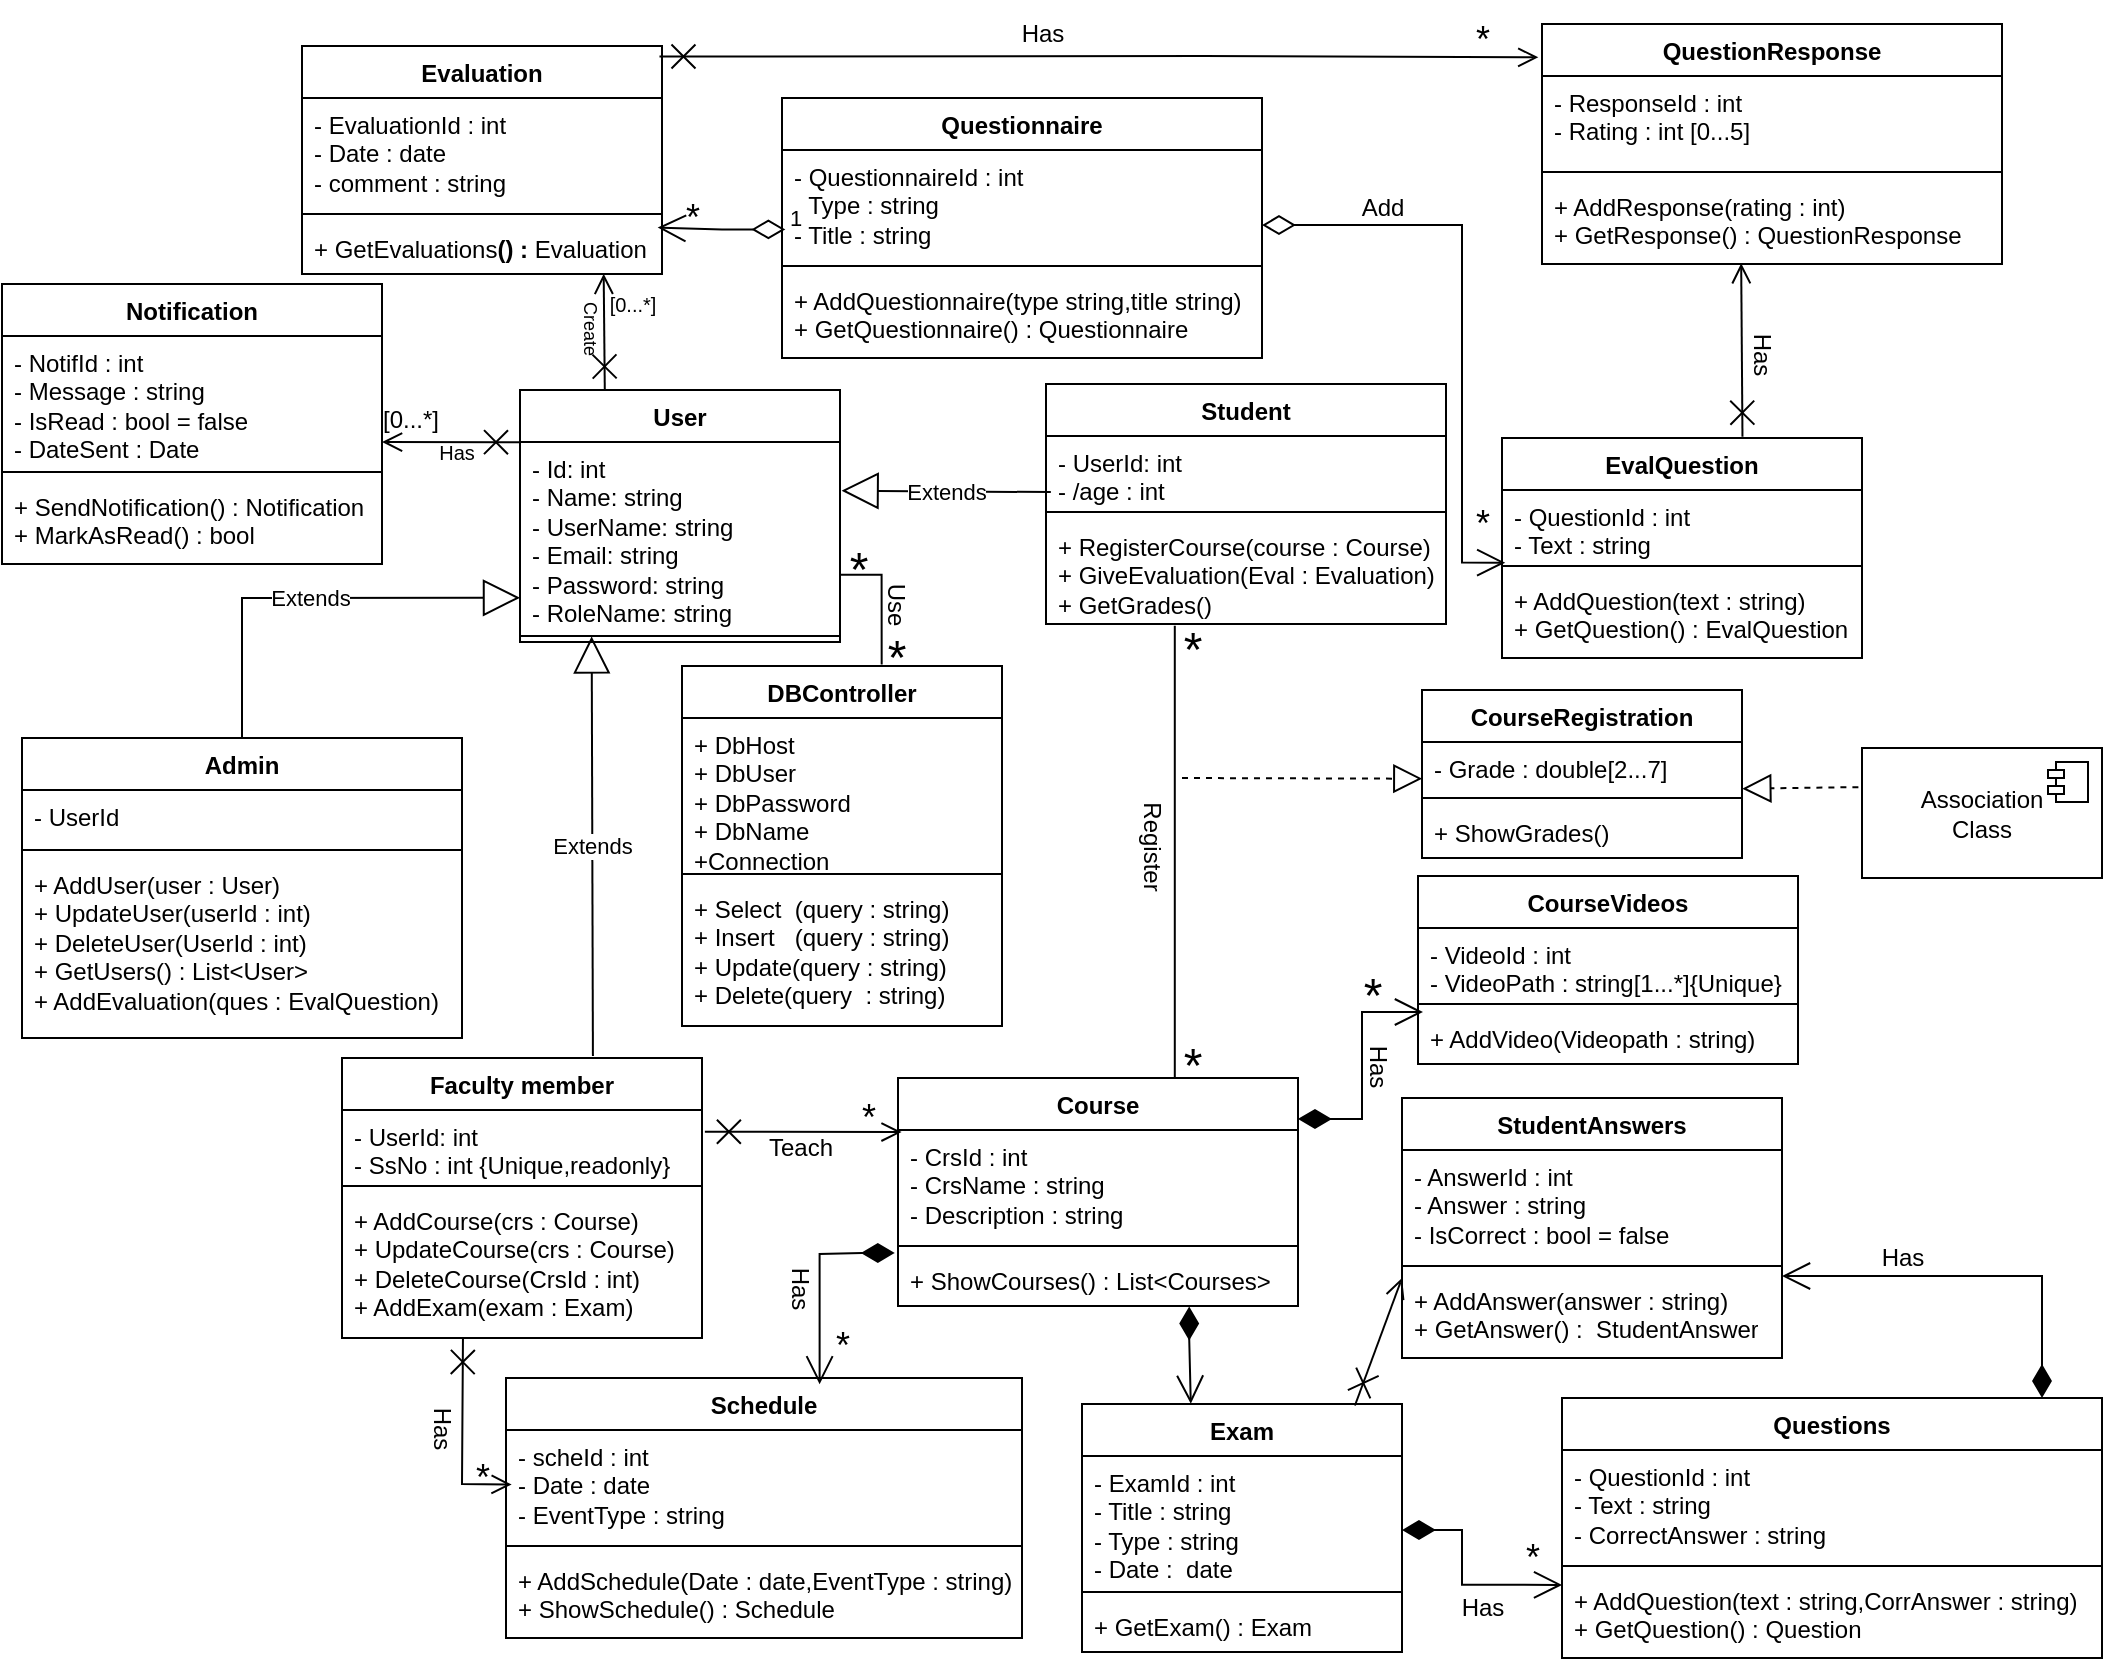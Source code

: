 <mxfile version="26.2.14">
  <diagram name="Page-1" id="9f46799a-70d6-7492-0946-bef42562c5a5">
    <mxGraphModel dx="483" dy="217" grid="1" gridSize="10" guides="1" tooltips="1" connect="1" arrows="1" fold="1" page="1" pageScale="1" pageWidth="1100" pageHeight="850" background="none" math="0" shadow="0">
      <root>
        <mxCell id="0" />
        <mxCell id="1" parent="0" />
        <mxCell id="TFbKMD3UNeuh9TNxjZxt-1" value="User" style="swimlane;fontStyle=1;align=center;verticalAlign=top;childLayout=stackLayout;horizontal=1;startSize=26;horizontalStack=0;resizeParent=1;resizeParentMax=0;resizeLast=0;collapsible=1;marginBottom=0;whiteSpace=wrap;html=1;" parent="1" vertex="1">
          <mxGeometry x="259" y="206" width="160" height="126" as="geometry" />
        </mxCell>
        <mxCell id="TFbKMD3UNeuh9TNxjZxt-89" value="&lt;div&gt;- Id: int&lt;/div&gt;- Name: string&lt;div&gt;- UserName: string&lt;/div&gt;&lt;div&gt;- Email: string&lt;/div&gt;&lt;div&gt;- Password: string&lt;/div&gt;&lt;div&gt;- RoleName: string&lt;br&gt;&lt;div&gt;&lt;br&gt;&lt;/div&gt;&lt;/div&gt;" style="text;strokeColor=none;fillColor=none;align=left;verticalAlign=top;spacingLeft=4;spacingRight=4;overflow=hidden;rotatable=0;points=[[0,0.5],[1,0.5]];portConstraint=eastwest;whiteSpace=wrap;html=1;" parent="TFbKMD3UNeuh9TNxjZxt-1" vertex="1">
          <mxGeometry y="26" width="160" height="94" as="geometry" />
        </mxCell>
        <mxCell id="TFbKMD3UNeuh9TNxjZxt-3" value="" style="line;strokeWidth=1;fillColor=none;align=left;verticalAlign=middle;spacingTop=-1;spacingLeft=3;spacingRight=3;rotatable=0;labelPosition=right;points=[];portConstraint=eastwest;strokeColor=inherit;" parent="TFbKMD3UNeuh9TNxjZxt-1" vertex="1">
          <mxGeometry y="120" width="160" height="6" as="geometry" />
        </mxCell>
        <mxCell id="TFbKMD3UNeuh9TNxjZxt-4" value="Student" style="swimlane;fontStyle=1;align=center;verticalAlign=top;childLayout=stackLayout;horizontal=1;startSize=26;horizontalStack=0;resizeParent=1;resizeParentMax=0;resizeLast=0;collapsible=1;marginBottom=0;whiteSpace=wrap;html=1;" parent="1" vertex="1">
          <mxGeometry x="522" y="203" width="200" height="120" as="geometry">
            <mxRectangle x="190" y="400" width="80" height="30" as="alternateBounds" />
          </mxGeometry>
        </mxCell>
        <mxCell id="TFbKMD3UNeuh9TNxjZxt-5" value="- UserId: int&lt;div&gt;- /age : int&amp;nbsp;&lt;/div&gt;" style="text;strokeColor=none;fillColor=none;align=left;verticalAlign=top;spacingLeft=4;spacingRight=4;overflow=hidden;rotatable=0;points=[[0,0.5],[1,0.5]];portConstraint=eastwest;whiteSpace=wrap;html=1;" parent="TFbKMD3UNeuh9TNxjZxt-4" vertex="1">
          <mxGeometry y="26" width="200" height="34" as="geometry" />
        </mxCell>
        <mxCell id="TFbKMD3UNeuh9TNxjZxt-6" value="" style="line;strokeWidth=1;fillColor=none;align=left;verticalAlign=middle;spacingTop=-1;spacingLeft=3;spacingRight=3;rotatable=0;labelPosition=right;points=[];portConstraint=eastwest;strokeColor=inherit;" parent="TFbKMD3UNeuh9TNxjZxt-4" vertex="1">
          <mxGeometry y="60" width="200" height="8" as="geometry" />
        </mxCell>
        <mxCell id="TFbKMD3UNeuh9TNxjZxt-7" value="+ RegisterCourse(course : Course)&lt;div&gt;+ GiveEvaluation(Eval : Evaluation)&lt;br&gt;&lt;/div&gt;&lt;div&gt;+ GetGrades()&lt;/div&gt;&lt;div&gt;&lt;br&gt;&lt;/div&gt;" style="text;strokeColor=none;fillColor=none;align=left;verticalAlign=top;spacingLeft=4;spacingRight=4;overflow=hidden;rotatable=0;points=[[0,0.5],[1,0.5]];portConstraint=eastwest;whiteSpace=wrap;html=1;" parent="TFbKMD3UNeuh9TNxjZxt-4" vertex="1">
          <mxGeometry y="68" width="200" height="52" as="geometry" />
        </mxCell>
        <mxCell id="TFbKMD3UNeuh9TNxjZxt-8" value="Faculty member" style="swimlane;fontStyle=1;align=center;verticalAlign=top;childLayout=stackLayout;horizontal=1;startSize=26;horizontalStack=0;resizeParent=1;resizeParentMax=0;resizeLast=0;collapsible=1;marginBottom=0;whiteSpace=wrap;html=1;" parent="1" vertex="1">
          <mxGeometry x="170" y="540" width="180" height="140" as="geometry" />
        </mxCell>
        <mxCell id="TFbKMD3UNeuh9TNxjZxt-9" value="- UserId: int&lt;div&gt;- SsNo : int {Unique,readonly}&lt;/div&gt;" style="text;strokeColor=none;fillColor=none;align=left;verticalAlign=top;spacingLeft=4;spacingRight=4;overflow=hidden;rotatable=0;points=[[0,0.5],[1,0.5]];portConstraint=eastwest;whiteSpace=wrap;html=1;" parent="TFbKMD3UNeuh9TNxjZxt-8" vertex="1">
          <mxGeometry y="26" width="180" height="34" as="geometry" />
        </mxCell>
        <mxCell id="TFbKMD3UNeuh9TNxjZxt-10" value="" style="line;strokeWidth=1;fillColor=none;align=left;verticalAlign=middle;spacingTop=-1;spacingLeft=3;spacingRight=3;rotatable=0;labelPosition=right;points=[];portConstraint=eastwest;strokeColor=inherit;" parent="TFbKMD3UNeuh9TNxjZxt-8" vertex="1">
          <mxGeometry y="60" width="180" height="8" as="geometry" />
        </mxCell>
        <mxCell id="TFbKMD3UNeuh9TNxjZxt-11" value="+ AddCourse(crs : Course)&lt;div&gt;+ UpdateCourse(crs : Course)&lt;/div&gt;&lt;div&gt;+ DeleteCourse(CrsId : int)&lt;/div&gt;&lt;div&gt;+ AddExam(exam : Exam)&lt;/div&gt;&lt;div&gt;&lt;br&gt;&lt;/div&gt;" style="text;strokeColor=none;fillColor=none;align=left;verticalAlign=top;spacingLeft=4;spacingRight=4;overflow=hidden;rotatable=0;points=[[0,0.5],[1,0.5]];portConstraint=eastwest;whiteSpace=wrap;html=1;" parent="TFbKMD3UNeuh9TNxjZxt-8" vertex="1">
          <mxGeometry y="68" width="180" height="72" as="geometry" />
        </mxCell>
        <mxCell id="TFbKMD3UNeuh9TNxjZxt-12" value="Course" style="swimlane;fontStyle=1;align=center;verticalAlign=top;childLayout=stackLayout;horizontal=1;startSize=26;horizontalStack=0;resizeParent=1;resizeParentMax=0;resizeLast=0;collapsible=1;marginBottom=0;whiteSpace=wrap;html=1;" parent="1" vertex="1">
          <mxGeometry x="448" y="550" width="200" height="114" as="geometry" />
        </mxCell>
        <mxCell id="TFbKMD3UNeuh9TNxjZxt-13" value="- CrsId : int&lt;div&gt;- CrsName : string&lt;/div&gt;&lt;div&gt;- Description : string&lt;/div&gt;" style="text;strokeColor=none;fillColor=none;align=left;verticalAlign=top;spacingLeft=4;spacingRight=4;overflow=hidden;rotatable=0;points=[[0,0.5],[1,0.5]];portConstraint=eastwest;whiteSpace=wrap;html=1;" parent="TFbKMD3UNeuh9TNxjZxt-12" vertex="1">
          <mxGeometry y="26" width="200" height="54" as="geometry" />
        </mxCell>
        <mxCell id="TFbKMD3UNeuh9TNxjZxt-14" value="" style="line;strokeWidth=1;fillColor=none;align=left;verticalAlign=middle;spacingTop=-1;spacingLeft=3;spacingRight=3;rotatable=0;labelPosition=right;points=[];portConstraint=eastwest;strokeColor=inherit;" parent="TFbKMD3UNeuh9TNxjZxt-12" vertex="1">
          <mxGeometry y="80" width="200" height="8" as="geometry" />
        </mxCell>
        <mxCell id="TFbKMD3UNeuh9TNxjZxt-15" value="+ ShowCourses() : List&amp;lt;Courses&amp;gt;" style="text;strokeColor=none;fillColor=none;align=left;verticalAlign=top;spacingLeft=4;spacingRight=4;overflow=hidden;rotatable=0;points=[[0,0.5],[1,0.5]];portConstraint=eastwest;whiteSpace=wrap;html=1;" parent="TFbKMD3UNeuh9TNxjZxt-12" vertex="1">
          <mxGeometry y="88" width="200" height="26" as="geometry" />
        </mxCell>
        <mxCell id="TFbKMD3UNeuh9TNxjZxt-16" value="CourseRegistration" style="swimlane;fontStyle=1;align=center;verticalAlign=top;childLayout=stackLayout;horizontal=1;startSize=26;horizontalStack=0;resizeParent=1;resizeParentMax=0;resizeLast=0;collapsible=1;marginBottom=0;whiteSpace=wrap;html=1;" parent="1" vertex="1">
          <mxGeometry x="710" y="356" width="160" height="84" as="geometry">
            <mxRectangle x="710" y="356" width="140" height="30" as="alternateBounds" />
          </mxGeometry>
        </mxCell>
        <mxCell id="TFbKMD3UNeuh9TNxjZxt-17" value="- Grade : double[2...7]" style="text;strokeColor=none;fillColor=none;align=left;verticalAlign=top;spacingLeft=4;spacingRight=4;overflow=hidden;rotatable=0;points=[[0,0.5],[1,0.5]];portConstraint=eastwest;whiteSpace=wrap;html=1;" parent="TFbKMD3UNeuh9TNxjZxt-16" vertex="1">
          <mxGeometry y="26" width="160" height="24" as="geometry" />
        </mxCell>
        <mxCell id="TFbKMD3UNeuh9TNxjZxt-18" value="" style="line;strokeWidth=1;fillColor=none;align=left;verticalAlign=middle;spacingTop=-1;spacingLeft=3;spacingRight=3;rotatable=0;labelPosition=right;points=[];portConstraint=eastwest;strokeColor=inherit;" parent="TFbKMD3UNeuh9TNxjZxt-16" vertex="1">
          <mxGeometry y="50" width="160" height="8" as="geometry" />
        </mxCell>
        <mxCell id="TFbKMD3UNeuh9TNxjZxt-19" value="+ ShowGrades()&amp;nbsp;" style="text;strokeColor=none;fillColor=none;align=left;verticalAlign=top;spacingLeft=4;spacingRight=4;overflow=hidden;rotatable=0;points=[[0,0.5],[1,0.5]];portConstraint=eastwest;whiteSpace=wrap;html=1;" parent="TFbKMD3UNeuh9TNxjZxt-16" vertex="1">
          <mxGeometry y="58" width="160" height="26" as="geometry" />
        </mxCell>
        <mxCell id="TFbKMD3UNeuh9TNxjZxt-20" value="Schedule" style="swimlane;fontStyle=1;align=center;verticalAlign=top;childLayout=stackLayout;horizontal=1;startSize=26;horizontalStack=0;resizeParent=1;resizeParentMax=0;resizeLast=0;collapsible=1;marginBottom=0;whiteSpace=wrap;html=1;" parent="1" vertex="1">
          <mxGeometry x="252" y="700" width="258" height="130" as="geometry" />
        </mxCell>
        <mxCell id="TFbKMD3UNeuh9TNxjZxt-21" value="- scheId : int&lt;div&gt;- Date : date&lt;/div&gt;&lt;div&gt;- EventType : string&lt;/div&gt;" style="text;strokeColor=none;fillColor=none;align=left;verticalAlign=top;spacingLeft=4;spacingRight=4;overflow=hidden;rotatable=0;points=[[0,0.5],[1,0.5]];portConstraint=eastwest;whiteSpace=wrap;html=1;" parent="TFbKMD3UNeuh9TNxjZxt-20" vertex="1">
          <mxGeometry y="26" width="258" height="54" as="geometry" />
        </mxCell>
        <mxCell id="TFbKMD3UNeuh9TNxjZxt-22" value="" style="line;strokeWidth=1;fillColor=none;align=left;verticalAlign=middle;spacingTop=-1;spacingLeft=3;spacingRight=3;rotatable=0;labelPosition=right;points=[];portConstraint=eastwest;strokeColor=inherit;" parent="TFbKMD3UNeuh9TNxjZxt-20" vertex="1">
          <mxGeometry y="80" width="258" height="8" as="geometry" />
        </mxCell>
        <mxCell id="TFbKMD3UNeuh9TNxjZxt-23" value="+ AddSchedule(Date : date,EventType : string)&lt;br&gt;+ ShowSchedule() :&amp;nbsp;&lt;span style=&quot;text-align: center;&quot;&gt;Schedule&lt;/span&gt;" style="text;strokeColor=none;fillColor=none;align=left;verticalAlign=top;spacingLeft=4;spacingRight=4;overflow=hidden;rotatable=0;points=[[0,0.5],[1,0.5]];portConstraint=eastwest;whiteSpace=wrap;html=1;" parent="TFbKMD3UNeuh9TNxjZxt-20" vertex="1">
          <mxGeometry y="88" width="258" height="42" as="geometry" />
        </mxCell>
        <mxCell id="TFbKMD3UNeuh9TNxjZxt-24" value="CourseVideos" style="swimlane;fontStyle=1;align=center;verticalAlign=top;childLayout=stackLayout;horizontal=1;startSize=26;horizontalStack=0;resizeParent=1;resizeParentMax=0;resizeLast=0;collapsible=1;marginBottom=0;whiteSpace=wrap;html=1;" parent="1" vertex="1">
          <mxGeometry x="708" y="449" width="190" height="94" as="geometry" />
        </mxCell>
        <mxCell id="TFbKMD3UNeuh9TNxjZxt-25" value="&lt;div&gt;- VideoId : int&lt;div&gt;- VideoPath : string[1...*]{Unique}&amp;nbsp;&lt;/div&gt;&lt;div&gt;&lt;br&gt;&lt;/div&gt;&lt;/div&gt;" style="text;strokeColor=none;fillColor=none;align=left;verticalAlign=top;spacingLeft=4;spacingRight=4;overflow=hidden;rotatable=0;points=[[0,0.5],[1,0.5]];portConstraint=eastwest;whiteSpace=wrap;html=1;" parent="TFbKMD3UNeuh9TNxjZxt-24" vertex="1">
          <mxGeometry y="26" width="190" height="34" as="geometry" />
        </mxCell>
        <mxCell id="TFbKMD3UNeuh9TNxjZxt-26" value="" style="line;strokeWidth=1;fillColor=none;align=left;verticalAlign=middle;spacingTop=-1;spacingLeft=3;spacingRight=3;rotatable=0;labelPosition=right;points=[];portConstraint=eastwest;strokeColor=inherit;" parent="TFbKMD3UNeuh9TNxjZxt-24" vertex="1">
          <mxGeometry y="60" width="190" height="8" as="geometry" />
        </mxCell>
        <mxCell id="TFbKMD3UNeuh9TNxjZxt-27" value="+ AddVideo(Videopath : string)" style="text;strokeColor=none;fillColor=none;align=left;verticalAlign=top;spacingLeft=4;spacingRight=4;overflow=hidden;rotatable=0;points=[[0,0.5],[1,0.5]];portConstraint=eastwest;whiteSpace=wrap;html=1;" parent="TFbKMD3UNeuh9TNxjZxt-24" vertex="1">
          <mxGeometry y="68" width="190" height="26" as="geometry" />
        </mxCell>
        <mxCell id="TFbKMD3UNeuh9TNxjZxt-28" value="Exam" style="swimlane;fontStyle=1;align=center;verticalAlign=top;childLayout=stackLayout;horizontal=1;startSize=26;horizontalStack=0;resizeParent=1;resizeParentMax=0;resizeLast=0;collapsible=1;marginBottom=0;whiteSpace=wrap;html=1;" parent="1" vertex="1">
          <mxGeometry x="540" y="713" width="160" height="124" as="geometry" />
        </mxCell>
        <mxCell id="TFbKMD3UNeuh9TNxjZxt-29" value="&lt;div&gt;- ExamId : int&lt;div&gt;- Title : string&lt;/div&gt;&lt;div&gt;- Type : string&lt;/div&gt;&lt;div&gt;- Date :&amp;nbsp; date&lt;/div&gt;&lt;div&gt;&lt;br&gt;&lt;/div&gt;&lt;/div&gt;" style="text;strokeColor=none;fillColor=none;align=left;verticalAlign=top;spacingLeft=4;spacingRight=4;overflow=hidden;rotatable=0;points=[[0,0.5],[1,0.5]];portConstraint=eastwest;whiteSpace=wrap;html=1;" parent="TFbKMD3UNeuh9TNxjZxt-28" vertex="1">
          <mxGeometry y="26" width="160" height="64" as="geometry" />
        </mxCell>
        <mxCell id="TFbKMD3UNeuh9TNxjZxt-30" value="" style="line;strokeWidth=1;fillColor=none;align=left;verticalAlign=middle;spacingTop=-1;spacingLeft=3;spacingRight=3;rotatable=0;labelPosition=right;points=[];portConstraint=eastwest;strokeColor=inherit;" parent="TFbKMD3UNeuh9TNxjZxt-28" vertex="1">
          <mxGeometry y="90" width="160" height="8" as="geometry" />
        </mxCell>
        <mxCell id="TFbKMD3UNeuh9TNxjZxt-31" value="+ GetExam() : Exam" style="text;strokeColor=none;fillColor=none;align=left;verticalAlign=top;spacingLeft=4;spacingRight=4;overflow=hidden;rotatable=0;points=[[0,0.5],[1,0.5]];portConstraint=eastwest;whiteSpace=wrap;html=1;" parent="TFbKMD3UNeuh9TNxjZxt-28" vertex="1">
          <mxGeometry y="98" width="160" height="26" as="geometry" />
        </mxCell>
        <mxCell id="TFbKMD3UNeuh9TNxjZxt-32" value="StudentAnswers" style="swimlane;fontStyle=1;align=center;verticalAlign=top;childLayout=stackLayout;horizontal=1;startSize=26;horizontalStack=0;resizeParent=1;resizeParentMax=0;resizeLast=0;collapsible=1;marginBottom=0;whiteSpace=wrap;html=1;" parent="1" vertex="1">
          <mxGeometry x="700" y="560" width="190" height="130" as="geometry" />
        </mxCell>
        <mxCell id="TFbKMD3UNeuh9TNxjZxt-33" value="- AnswerId : int&lt;div&gt;- Answer : string&lt;/div&gt;&lt;div&gt;- IsCorrect : bool = false&lt;/div&gt;" style="text;strokeColor=none;fillColor=none;align=left;verticalAlign=top;spacingLeft=4;spacingRight=4;overflow=hidden;rotatable=0;points=[[0,0.5],[1,0.5]];portConstraint=eastwest;whiteSpace=wrap;html=1;" parent="TFbKMD3UNeuh9TNxjZxt-32" vertex="1">
          <mxGeometry y="26" width="190" height="54" as="geometry" />
        </mxCell>
        <mxCell id="TFbKMD3UNeuh9TNxjZxt-34" value="" style="line;strokeWidth=1;fillColor=none;align=left;verticalAlign=middle;spacingTop=-1;spacingLeft=3;spacingRight=3;rotatable=0;labelPosition=right;points=[];portConstraint=eastwest;strokeColor=inherit;" parent="TFbKMD3UNeuh9TNxjZxt-32" vertex="1">
          <mxGeometry y="80" width="190" height="8" as="geometry" />
        </mxCell>
        <mxCell id="TFbKMD3UNeuh9TNxjZxt-35" value="+ AddAnswer(answer : string)&lt;br&gt;+ GetAnswer() :&amp;nbsp; StudentAnswer" style="text;strokeColor=none;fillColor=none;align=left;verticalAlign=top;spacingLeft=4;spacingRight=4;overflow=hidden;rotatable=0;points=[[0,0.5],[1,0.5]];portConstraint=eastwest;whiteSpace=wrap;html=1;" parent="TFbKMD3UNeuh9TNxjZxt-32" vertex="1">
          <mxGeometry y="88" width="190" height="42" as="geometry" />
        </mxCell>
        <mxCell id="TFbKMD3UNeuh9TNxjZxt-36" value="Notification" style="swimlane;fontStyle=1;align=center;verticalAlign=top;childLayout=stackLayout;horizontal=1;startSize=26;horizontalStack=0;resizeParent=1;resizeParentMax=0;resizeLast=0;collapsible=1;marginBottom=0;whiteSpace=wrap;html=1;" parent="1" vertex="1">
          <mxGeometry y="153" width="190" height="140" as="geometry" />
        </mxCell>
        <mxCell id="TFbKMD3UNeuh9TNxjZxt-37" value="- NotifId : int&lt;div&gt;- Message : string&lt;/div&gt;&lt;div&gt;- IsRead : bool = false&lt;/div&gt;&lt;div&gt;- DateSent : Date&lt;/div&gt;" style="text;strokeColor=none;fillColor=none;align=left;verticalAlign=top;spacingLeft=4;spacingRight=4;overflow=hidden;rotatable=0;points=[[0,0.5],[1,0.5]];portConstraint=eastwest;whiteSpace=wrap;html=1;" parent="TFbKMD3UNeuh9TNxjZxt-36" vertex="1">
          <mxGeometry y="26" width="190" height="64" as="geometry" />
        </mxCell>
        <mxCell id="TFbKMD3UNeuh9TNxjZxt-38" value="" style="line;strokeWidth=1;fillColor=none;align=left;verticalAlign=middle;spacingTop=-1;spacingLeft=3;spacingRight=3;rotatable=0;labelPosition=right;points=[];portConstraint=eastwest;strokeColor=inherit;" parent="TFbKMD3UNeuh9TNxjZxt-36" vertex="1">
          <mxGeometry y="90" width="190" height="8" as="geometry" />
        </mxCell>
        <mxCell id="TFbKMD3UNeuh9TNxjZxt-39" value="+ SendNotification() : Notification&lt;br&gt;+ MarkAsRead() : bool" style="text;strokeColor=none;fillColor=none;align=left;verticalAlign=top;spacingLeft=4;spacingRight=4;overflow=hidden;rotatable=0;points=[[0,0.5],[1,0.5]];portConstraint=eastwest;whiteSpace=wrap;html=1;" parent="TFbKMD3UNeuh9TNxjZxt-36" vertex="1">
          <mxGeometry y="98" width="190" height="42" as="geometry" />
        </mxCell>
        <mxCell id="TFbKMD3UNeuh9TNxjZxt-40" value="Evaluation" style="swimlane;fontStyle=1;align=center;verticalAlign=top;childLayout=stackLayout;horizontal=1;startSize=26;horizontalStack=0;resizeParent=1;resizeParentMax=0;resizeLast=0;collapsible=1;marginBottom=0;whiteSpace=wrap;html=1;" parent="1" vertex="1">
          <mxGeometry x="150" y="34" width="180" height="114" as="geometry" />
        </mxCell>
        <mxCell id="TFbKMD3UNeuh9TNxjZxt-41" value="- EvaluationId : int&lt;div&gt;- Date : date&lt;/div&gt;&lt;div&gt;- comment : string&lt;/div&gt;" style="text;strokeColor=none;fillColor=none;align=left;verticalAlign=top;spacingLeft=4;spacingRight=4;overflow=hidden;rotatable=0;points=[[0,0.5],[1,0.5]];portConstraint=eastwest;whiteSpace=wrap;html=1;" parent="TFbKMD3UNeuh9TNxjZxt-40" vertex="1">
          <mxGeometry y="26" width="180" height="54" as="geometry" />
        </mxCell>
        <mxCell id="TFbKMD3UNeuh9TNxjZxt-42" value="" style="line;strokeWidth=1;fillColor=none;align=left;verticalAlign=middle;spacingTop=-1;spacingLeft=3;spacingRight=3;rotatable=0;labelPosition=right;points=[];portConstraint=eastwest;strokeColor=inherit;" parent="TFbKMD3UNeuh9TNxjZxt-40" vertex="1">
          <mxGeometry y="80" width="180" height="8" as="geometry" />
        </mxCell>
        <mxCell id="TFbKMD3UNeuh9TNxjZxt-43" value="+ Get&lt;span style=&quot;text-align: center;&quot;&gt;Evaluations&lt;/span&gt;&lt;span style=&quot;font-weight: 700; text-align: center;&quot;&gt;() : &lt;/span&gt;&lt;span style=&quot;text-align: center;&quot;&gt;Evaluation&lt;/span&gt;" style="text;strokeColor=none;fillColor=none;align=left;verticalAlign=top;spacingLeft=4;spacingRight=4;overflow=hidden;rotatable=0;points=[[0,0.5],[1,0.5]];portConstraint=eastwest;whiteSpace=wrap;html=1;" parent="TFbKMD3UNeuh9TNxjZxt-40" vertex="1">
          <mxGeometry y="88" width="180" height="26" as="geometry" />
        </mxCell>
        <mxCell id="TFbKMD3UNeuh9TNxjZxt-44" value="Questionnaire" style="swimlane;fontStyle=1;align=center;verticalAlign=top;childLayout=stackLayout;horizontal=1;startSize=26;horizontalStack=0;resizeParent=1;resizeParentMax=0;resizeLast=0;collapsible=1;marginBottom=0;whiteSpace=wrap;html=1;" parent="1" vertex="1">
          <mxGeometry x="390" y="60" width="240" height="130" as="geometry" />
        </mxCell>
        <mxCell id="TFbKMD3UNeuh9TNxjZxt-45" value="&lt;div&gt;&lt;div&gt;-&amp;nbsp;QuestionnaireId : int&lt;div&gt;- Type : string&lt;/div&gt;&lt;div&gt;- Title : string&lt;br&gt;&lt;div&gt;&lt;br&gt;&lt;/div&gt;&lt;/div&gt;&lt;/div&gt;&lt;/div&gt;" style="text;strokeColor=none;fillColor=none;align=left;verticalAlign=top;spacingLeft=4;spacingRight=4;overflow=hidden;rotatable=0;points=[[0,0.5],[1,0.5]];portConstraint=eastwest;whiteSpace=wrap;html=1;" parent="TFbKMD3UNeuh9TNxjZxt-44" vertex="1">
          <mxGeometry y="26" width="240" height="54" as="geometry" />
        </mxCell>
        <mxCell id="TFbKMD3UNeuh9TNxjZxt-46" value="" style="line;strokeWidth=1;fillColor=none;align=left;verticalAlign=middle;spacingTop=-1;spacingLeft=3;spacingRight=3;rotatable=0;labelPosition=right;points=[];portConstraint=eastwest;strokeColor=inherit;" parent="TFbKMD3UNeuh9TNxjZxt-44" vertex="1">
          <mxGeometry y="80" width="240" height="8" as="geometry" />
        </mxCell>
        <mxCell id="TFbKMD3UNeuh9TNxjZxt-47" value="+ Add&lt;span style=&quot;text-align: center;&quot;&gt;Questionnaire(type string,title string)&lt;br&gt;+ Get&lt;/span&gt;&lt;span style=&quot;text-align: center;&quot;&gt;Questionnaire() :&amp;nbsp;&lt;/span&gt;&lt;span style=&quot;text-align: center;&quot;&gt;Questionnaire&lt;/span&gt;&lt;span style=&quot;text-align: center;&quot;&gt;&amp;nbsp;&lt;/span&gt;" style="text;strokeColor=none;fillColor=none;align=left;verticalAlign=top;spacingLeft=4;spacingRight=4;overflow=hidden;rotatable=0;points=[[0,0.5],[1,0.5]];portConstraint=eastwest;whiteSpace=wrap;html=1;" parent="TFbKMD3UNeuh9TNxjZxt-44" vertex="1">
          <mxGeometry y="88" width="240" height="42" as="geometry" />
        </mxCell>
        <mxCell id="TFbKMD3UNeuh9TNxjZxt-48" value="EvalQuestion" style="swimlane;fontStyle=1;align=center;verticalAlign=top;childLayout=stackLayout;horizontal=1;startSize=26;horizontalStack=0;resizeParent=1;resizeParentMax=0;resizeLast=0;collapsible=1;marginBottom=0;whiteSpace=wrap;html=1;" parent="1" vertex="1">
          <mxGeometry x="750" y="230" width="180" height="110" as="geometry" />
        </mxCell>
        <mxCell id="TFbKMD3UNeuh9TNxjZxt-49" value="- QuestionId : int&lt;div&gt;- Text : string&amp;nbsp;&amp;nbsp;&lt;/div&gt;" style="text;strokeColor=none;fillColor=none;align=left;verticalAlign=top;spacingLeft=4;spacingRight=4;overflow=hidden;rotatable=0;points=[[0,0.5],[1,0.5]];portConstraint=eastwest;whiteSpace=wrap;html=1;" parent="TFbKMD3UNeuh9TNxjZxt-48" vertex="1">
          <mxGeometry y="26" width="180" height="34" as="geometry" />
        </mxCell>
        <mxCell id="TFbKMD3UNeuh9TNxjZxt-50" value="" style="line;strokeWidth=1;fillColor=none;align=left;verticalAlign=middle;spacingTop=-1;spacingLeft=3;spacingRight=3;rotatable=0;labelPosition=right;points=[];portConstraint=eastwest;strokeColor=inherit;" parent="TFbKMD3UNeuh9TNxjZxt-48" vertex="1">
          <mxGeometry y="60" width="180" height="8" as="geometry" />
        </mxCell>
        <mxCell id="TFbKMD3UNeuh9TNxjZxt-51" value="+ AddQuestion(text : string)&lt;br&gt;+ GetQuestion() :&amp;nbsp;&lt;span style=&quot;text-align: center;&quot;&gt;EvalQuestion&lt;/span&gt;" style="text;strokeColor=none;fillColor=none;align=left;verticalAlign=top;spacingLeft=4;spacingRight=4;overflow=hidden;rotatable=0;points=[[0,0.5],[1,0.5]];portConstraint=eastwest;whiteSpace=wrap;html=1;" parent="TFbKMD3UNeuh9TNxjZxt-48" vertex="1">
          <mxGeometry y="68" width="180" height="42" as="geometry" />
        </mxCell>
        <mxCell id="TFbKMD3UNeuh9TNxjZxt-52" value="QuestionResponse" style="swimlane;fontStyle=1;align=center;verticalAlign=top;childLayout=stackLayout;horizontal=1;startSize=26;horizontalStack=0;resizeParent=1;resizeParentMax=0;resizeLast=0;collapsible=1;marginBottom=0;whiteSpace=wrap;html=1;" parent="1" vertex="1">
          <mxGeometry x="770" y="23" width="230" height="120" as="geometry" />
        </mxCell>
        <mxCell id="TFbKMD3UNeuh9TNxjZxt-53" value="- ResponseId : int&lt;div&gt;- Rating : int [0...5]&lt;/div&gt;" style="text;strokeColor=none;fillColor=none;align=left;verticalAlign=top;spacingLeft=4;spacingRight=4;overflow=hidden;rotatable=0;points=[[0,0.5],[1,0.5]];portConstraint=eastwest;whiteSpace=wrap;html=1;" parent="TFbKMD3UNeuh9TNxjZxt-52" vertex="1">
          <mxGeometry y="26" width="230" height="44" as="geometry" />
        </mxCell>
        <mxCell id="TFbKMD3UNeuh9TNxjZxt-54" value="" style="line;strokeWidth=1;fillColor=none;align=left;verticalAlign=middle;spacingTop=-1;spacingLeft=3;spacingRight=3;rotatable=0;labelPosition=right;points=[];portConstraint=eastwest;strokeColor=inherit;" parent="TFbKMD3UNeuh9TNxjZxt-52" vertex="1">
          <mxGeometry y="70" width="230" height="8" as="geometry" />
        </mxCell>
        <mxCell id="TFbKMD3UNeuh9TNxjZxt-55" value="+ AddResponse(rating : int)&lt;br&gt;+ GetResponse() :&amp;nbsp;&lt;span style=&quot;text-align: center;&quot;&gt;QuestionResponse&lt;/span&gt;&amp;nbsp;" style="text;strokeColor=none;fillColor=none;align=left;verticalAlign=top;spacingLeft=4;spacingRight=4;overflow=hidden;rotatable=0;points=[[0,0.5],[1,0.5]];portConstraint=eastwest;whiteSpace=wrap;html=1;" parent="TFbKMD3UNeuh9TNxjZxt-52" vertex="1">
          <mxGeometry y="78" width="230" height="42" as="geometry" />
        </mxCell>
        <mxCell id="TFbKMD3UNeuh9TNxjZxt-56" value="Admin" style="swimlane;fontStyle=1;align=center;verticalAlign=top;childLayout=stackLayout;horizontal=1;startSize=26;horizontalStack=0;resizeParent=1;resizeParentMax=0;resizeLast=0;collapsible=1;marginBottom=0;whiteSpace=wrap;html=1;" parent="1" vertex="1">
          <mxGeometry x="10" y="380" width="220" height="150" as="geometry" />
        </mxCell>
        <mxCell id="TFbKMD3UNeuh9TNxjZxt-57" value="- UserId" style="text;strokeColor=none;fillColor=none;align=left;verticalAlign=top;spacingLeft=4;spacingRight=4;overflow=hidden;rotatable=0;points=[[0,0.5],[1,0.5]];portConstraint=eastwest;whiteSpace=wrap;html=1;" parent="TFbKMD3UNeuh9TNxjZxt-56" vertex="1">
          <mxGeometry y="26" width="220" height="26" as="geometry" />
        </mxCell>
        <mxCell id="TFbKMD3UNeuh9TNxjZxt-58" value="" style="line;strokeWidth=1;fillColor=none;align=left;verticalAlign=middle;spacingTop=-1;spacingLeft=3;spacingRight=3;rotatable=0;labelPosition=right;points=[];portConstraint=eastwest;strokeColor=inherit;" parent="TFbKMD3UNeuh9TNxjZxt-56" vertex="1">
          <mxGeometry y="52" width="220" height="8" as="geometry" />
        </mxCell>
        <mxCell id="TFbKMD3UNeuh9TNxjZxt-59" value="+ AddUser(user : User)&lt;br&gt;+ UpdateUser(userId : int)&amp;nbsp;&lt;br&gt;+ DeleteUser(UserId : int)&amp;nbsp;&lt;br&gt;+ GetUsers() : List&amp;lt;User&amp;gt;&lt;br&gt;+ AddEvaluation(ques : EvalQuestion)&amp;nbsp;" style="text;strokeColor=none;fillColor=none;align=left;verticalAlign=top;spacingLeft=4;spacingRight=4;overflow=hidden;rotatable=0;points=[[0,0.5],[1,0.5]];portConstraint=eastwest;whiteSpace=wrap;html=1;" parent="TFbKMD3UNeuh9TNxjZxt-56" vertex="1">
          <mxGeometry y="60" width="220" height="90" as="geometry" />
        </mxCell>
        <mxCell id="TFbKMD3UNeuh9TNxjZxt-60" value="" style="endArrow=open;startArrow=cross;endFill=0;startFill=0;endSize=8;startSize=10;html=1;rounded=0;exitX=0;exitY=0.001;exitDx=0;exitDy=0;exitPerimeter=0;" parent="1" edge="1" source="TFbKMD3UNeuh9TNxjZxt-89">
          <mxGeometry width="160" relative="1" as="geometry">
            <mxPoint x="239" y="279" as="sourcePoint" />
            <mxPoint x="190" y="232" as="targetPoint" />
          </mxGeometry>
        </mxCell>
        <mxCell id="TFbKMD3UNeuh9TNxjZxt-61" value="" style="endArrow=open;startArrow=cross;endFill=0;startFill=0;endSize=8;startSize=10;html=1;rounded=0;entryX=0.009;entryY=0.019;entryDx=0;entryDy=0;entryPerimeter=0;exitX=1.008;exitY=0.32;exitDx=0;exitDy=0;exitPerimeter=0;" parent="1" source="TFbKMD3UNeuh9TNxjZxt-9" target="TFbKMD3UNeuh9TNxjZxt-13" edge="1">
          <mxGeometry width="160" relative="1" as="geometry">
            <mxPoint x="356" y="520" as="sourcePoint" />
            <mxPoint x="460" y="530" as="targetPoint" />
          </mxGeometry>
        </mxCell>
        <mxCell id="TFbKMD3UNeuh9TNxjZxt-62" value="" style="endArrow=open;html=1;endSize=12;startArrow=diamondThin;startSize=14;startFill=1;edgeStyle=orthogonalEdgeStyle;align=left;verticalAlign=bottom;rounded=0;exitX=1;exitY=0;exitDx=0;exitDy=0;entryX=0.013;entryY=0.965;entryDx=0;entryDy=0;entryPerimeter=0;" parent="1" target="TFbKMD3UNeuh9TNxjZxt-26" edge="1">
          <mxGeometry x="-1" y="3" relative="1" as="geometry">
            <mxPoint x="648" y="570.49" as="sourcePoint" />
            <mxPoint x="710" y="500" as="targetPoint" />
            <Array as="points">
              <mxPoint x="680" y="570" />
              <mxPoint x="680" y="517" />
              <mxPoint x="710" y="517" />
            </Array>
          </mxGeometry>
        </mxCell>
        <mxCell id="TFbKMD3UNeuh9TNxjZxt-63" value="" style="endArrow=none;html=1;edgeStyle=orthogonalEdgeStyle;rounded=0;entryX=0.375;entryY=0;entryDx=0;entryDy=0;entryPerimeter=0;exitX=0.322;exitY=1.016;exitDx=0;exitDy=0;exitPerimeter=0;" parent="1" source="TFbKMD3UNeuh9TNxjZxt-7" edge="1">
          <mxGeometry relative="1" as="geometry">
            <mxPoint x="610" y="350" as="sourcePoint" />
            <mxPoint x="589" y="550" as="targetPoint" />
            <Array as="points">
              <mxPoint x="586" y="550" />
            </Array>
          </mxGeometry>
        </mxCell>
        <mxCell id="TFbKMD3UNeuh9TNxjZxt-64" value="" style="endArrow=block;dashed=1;endFill=0;endSize=12;html=1;rounded=0;entryX=0.001;entryY=0.765;entryDx=0;entryDy=0;entryPerimeter=0;" parent="1" target="TFbKMD3UNeuh9TNxjZxt-17" edge="1">
          <mxGeometry width="160" relative="1" as="geometry">
            <mxPoint x="590" y="400" as="sourcePoint" />
            <mxPoint x="610" y="400" as="targetPoint" />
          </mxGeometry>
        </mxCell>
        <mxCell id="TFbKMD3UNeuh9TNxjZxt-66" value="" style="endArrow=open;html=1;endSize=12;startArrow=diamondThin;startSize=14;startFill=1;edgeStyle=orthogonalEdgeStyle;align=left;verticalAlign=bottom;rounded=0;entryX=1.002;entryY=0.836;entryDx=0;entryDy=0;entryPerimeter=0;" parent="1" source="TFbKMD3UNeuh9TNxjZxt-29" target="j_iR4uDTyLjpUmLn6sbJ-21" edge="1">
          <mxGeometry x="-1" y="3" relative="1" as="geometry">
            <mxPoint x="730" y="750" as="sourcePoint" />
            <mxPoint x="718.515" y="870" as="targetPoint" />
            <Array as="points">
              <mxPoint x="730" y="776" />
              <mxPoint x="730" y="803" />
            </Array>
          </mxGeometry>
        </mxCell>
        <mxCell id="TFbKMD3UNeuh9TNxjZxt-67" value="" style="endArrow=open;startArrow=cross;endFill=0;startFill=0;endSize=8;startSize=10;html=1;rounded=0;entryX=0;entryY=0.048;entryDx=0;entryDy=0;entryPerimeter=0;exitX=0.853;exitY=0.006;exitDx=0;exitDy=0;exitPerimeter=0;" parent="1" source="TFbKMD3UNeuh9TNxjZxt-28" target="TFbKMD3UNeuh9TNxjZxt-35" edge="1">
          <mxGeometry width="160" relative="1" as="geometry">
            <mxPoint x="670" y="690" as="sourcePoint" />
            <mxPoint x="650" y="690" as="targetPoint" />
            <Array as="points" />
          </mxGeometry>
        </mxCell>
        <mxCell id="TFbKMD3UNeuh9TNxjZxt-68" value="" style="endArrow=open;html=1;endSize=12;startArrow=diamondThin;startSize=14;startFill=1;edgeStyle=orthogonalEdgeStyle;align=left;verticalAlign=bottom;rounded=0;entryX=1;entryY=0.024;entryDx=0;entryDy=0;entryPerimeter=0;" parent="1" source="TFbKMD3UNeuh9TNxjZxt-72" target="TFbKMD3UNeuh9TNxjZxt-35" edge="1">
          <mxGeometry x="-1" y="3" relative="1" as="geometry">
            <mxPoint x="1020" y="670" as="sourcePoint" />
            <mxPoint x="900" y="630" as="targetPoint" />
            <Array as="points">
              <mxPoint x="1020" y="649" />
            </Array>
          </mxGeometry>
        </mxCell>
        <mxCell id="TFbKMD3UNeuh9TNxjZxt-69" value="" style="endArrow=open;startArrow=cross;endFill=0;startFill=0;endSize=8;startSize=10;html=1;rounded=0;entryX=0.838;entryY=0.997;entryDx=0;entryDy=0;entryPerimeter=0;exitX=0.265;exitY=0.002;exitDx=0;exitDy=0;exitPerimeter=0;" parent="1" source="TFbKMD3UNeuh9TNxjZxt-1" target="TFbKMD3UNeuh9TNxjZxt-43" edge="1">
          <mxGeometry width="160" relative="1" as="geometry">
            <mxPoint x="301.56" y="207.756" as="sourcePoint" />
            <mxPoint x="281.76" y="149.546" as="targetPoint" />
          </mxGeometry>
        </mxCell>
        <mxCell id="TFbKMD3UNeuh9TNxjZxt-71" value="" style="endArrow=open;html=1;endSize=12;startArrow=diamondThin;startSize=14;startFill=0;edgeStyle=orthogonalEdgeStyle;rounded=0;entryX=0.009;entryY=1.069;entryDx=0;entryDy=0;entryPerimeter=0;exitX=1;exitY=0.695;exitDx=0;exitDy=0;exitPerimeter=0;" parent="1" source="TFbKMD3UNeuh9TNxjZxt-45" target="TFbKMD3UNeuh9TNxjZxt-49" edge="1">
          <mxGeometry relative="1" as="geometry">
            <mxPoint x="570" y="106" as="sourcePoint" />
            <mxPoint x="630" y="107" as="targetPoint" />
            <Array as="points">
              <mxPoint x="730" y="124" />
              <mxPoint x="730" y="292" />
            </Array>
          </mxGeometry>
        </mxCell>
        <mxCell id="TFbKMD3UNeuh9TNxjZxt-72" value="Questions" style="swimlane;fontStyle=1;align=center;verticalAlign=top;childLayout=stackLayout;horizontal=1;startSize=26;horizontalStack=0;resizeParent=1;resizeParentMax=0;resizeLast=0;collapsible=1;marginBottom=0;whiteSpace=wrap;html=1;" parent="1" vertex="1">
          <mxGeometry x="780" y="710" width="270" height="130" as="geometry" />
        </mxCell>
        <mxCell id="TFbKMD3UNeuh9TNxjZxt-73" value="- QuestionId : int&lt;div&gt;- Text : string&lt;/div&gt;&lt;div&gt;- CorrectAnswer : string&amp;nbsp;&lt;/div&gt;" style="text;strokeColor=none;fillColor=none;align=left;verticalAlign=top;spacingLeft=4;spacingRight=4;overflow=hidden;rotatable=0;points=[[0,0.5],[1,0.5]];portConstraint=eastwest;whiteSpace=wrap;html=1;" parent="TFbKMD3UNeuh9TNxjZxt-72" vertex="1">
          <mxGeometry y="26" width="270" height="54" as="geometry" />
        </mxCell>
        <mxCell id="TFbKMD3UNeuh9TNxjZxt-74" value="" style="line;strokeWidth=1;fillColor=none;align=left;verticalAlign=middle;spacingTop=-1;spacingLeft=3;spacingRight=3;rotatable=0;labelPosition=right;points=[];portConstraint=eastwest;strokeColor=inherit;" parent="TFbKMD3UNeuh9TNxjZxt-72" vertex="1">
          <mxGeometry y="80" width="270" height="8" as="geometry" />
        </mxCell>
        <mxCell id="TFbKMD3UNeuh9TNxjZxt-75" value="+ AddQuestion(text : string,CorrAnswer : string)&lt;div&gt;+ GetQuestion() : Question&amp;nbsp;&lt;/div&gt;" style="text;strokeColor=none;fillColor=none;align=left;verticalAlign=top;spacingLeft=4;spacingRight=4;overflow=hidden;rotatable=0;points=[[0,0.5],[1,0.5]];portConstraint=eastwest;whiteSpace=wrap;html=1;" parent="TFbKMD3UNeuh9TNxjZxt-72" vertex="1">
          <mxGeometry y="88" width="270" height="42" as="geometry" />
        </mxCell>
        <mxCell id="TFbKMD3UNeuh9TNxjZxt-76" value="" style="endArrow=open;startArrow=cross;endFill=0;startFill=0;endSize=8;startSize=10;html=1;rounded=0;exitX=0.668;exitY=-0.006;exitDx=0;exitDy=0;entryX=0.433;entryY=0.991;entryDx=0;entryDy=0;entryPerimeter=0;exitPerimeter=0;" parent="1" source="TFbKMD3UNeuh9TNxjZxt-48" target="TFbKMD3UNeuh9TNxjZxt-55" edge="1">
          <mxGeometry width="160" relative="1" as="geometry">
            <mxPoint x="870" y="130" as="sourcePoint" />
            <mxPoint x="840" y="170" as="targetPoint" />
            <Array as="points" />
          </mxGeometry>
        </mxCell>
        <mxCell id="TFbKMD3UNeuh9TNxjZxt-77" value="" style="endArrow=open;startArrow=cross;endFill=0;startFill=0;endSize=8;startSize=10;html=1;rounded=0;exitX=0.993;exitY=0.046;exitDx=0;exitDy=0;exitPerimeter=0;entryX=-0.008;entryY=0.139;entryDx=0;entryDy=0;entryPerimeter=0;" parent="1" source="TFbKMD3UNeuh9TNxjZxt-40" target="TFbKMD3UNeuh9TNxjZxt-52" edge="1">
          <mxGeometry width="160" relative="1" as="geometry">
            <mxPoint x="370" y="40" as="sourcePoint" />
            <mxPoint x="530" y="40" as="targetPoint" />
            <Array as="points">
              <mxPoint x="600" y="39" />
            </Array>
          </mxGeometry>
        </mxCell>
        <mxCell id="TFbKMD3UNeuh9TNxjZxt-78" value="Extends" style="endArrow=block;endSize=16;endFill=0;html=1;rounded=0;entryX=0;entryY=0.829;entryDx=0;entryDy=0;entryPerimeter=0;exitX=0.5;exitY=0;exitDx=0;exitDy=0;" parent="1" source="TFbKMD3UNeuh9TNxjZxt-56" edge="1" target="TFbKMD3UNeuh9TNxjZxt-89">
          <mxGeometry width="160" relative="1" as="geometry">
            <mxPoint x="70" y="310" as="sourcePoint" />
            <mxPoint x="238.04" y="310.302" as="targetPoint" />
            <Array as="points">
              <mxPoint x="120" y="310" />
            </Array>
          </mxGeometry>
        </mxCell>
        <mxCell id="TFbKMD3UNeuh9TNxjZxt-79" value="Extends" style="endArrow=block;endSize=16;endFill=0;html=1;rounded=0;entryX=1.005;entryY=0.259;entryDx=0;entryDy=0;entryPerimeter=0;exitX=0.012;exitY=0.825;exitDx=0;exitDy=0;exitPerimeter=0;" parent="1" source="TFbKMD3UNeuh9TNxjZxt-5" edge="1" target="TFbKMD3UNeuh9TNxjZxt-89">
          <mxGeometry width="160" relative="1" as="geometry">
            <mxPoint x="400" y="360" as="sourcePoint" />
            <mxPoint x="398.68" y="256.816" as="targetPoint" />
          </mxGeometry>
        </mxCell>
        <mxCell id="TFbKMD3UNeuh9TNxjZxt-80" value="Extends" style="endArrow=block;endSize=16;endFill=0;html=1;rounded=0;exitX=0.697;exitY=-0.007;exitDx=0;exitDy=0;exitPerimeter=0;entryX=0.224;entryY=0.53;entryDx=0;entryDy=0;entryPerimeter=0;" parent="1" source="TFbKMD3UNeuh9TNxjZxt-8" target="TFbKMD3UNeuh9TNxjZxt-3" edge="1">
          <mxGeometry width="160" relative="1" as="geometry">
            <mxPoint x="294.82" y="537.34" as="sourcePoint" />
            <mxPoint x="295.12" y="329.738" as="targetPoint" />
          </mxGeometry>
        </mxCell>
        <mxCell id="TFbKMD3UNeuh9TNxjZxt-81" value="DBController" style="swimlane;fontStyle=1;align=center;verticalAlign=top;childLayout=stackLayout;horizontal=1;startSize=26;horizontalStack=0;resizeParent=1;resizeParentMax=0;resizeLast=0;collapsible=1;marginBottom=0;whiteSpace=wrap;html=1;" parent="1" vertex="1">
          <mxGeometry x="340" y="344" width="160" height="180" as="geometry" />
        </mxCell>
        <mxCell id="TFbKMD3UNeuh9TNxjZxt-82" value="+ DbHost&lt;div&gt;+ DbUser&lt;/div&gt;&lt;div&gt;+ DbPassword&lt;/div&gt;&lt;div&gt;+ DbName&lt;/div&gt;&lt;div&gt;+Connection&lt;/div&gt;" style="text;strokeColor=none;fillColor=none;align=left;verticalAlign=top;spacingLeft=4;spacingRight=4;overflow=hidden;rotatable=0;points=[[0,0.5],[1,0.5]];portConstraint=eastwest;whiteSpace=wrap;html=1;" parent="TFbKMD3UNeuh9TNxjZxt-81" vertex="1">
          <mxGeometry y="26" width="160" height="74" as="geometry" />
        </mxCell>
        <mxCell id="TFbKMD3UNeuh9TNxjZxt-83" value="" style="line;strokeWidth=1;fillColor=none;align=left;verticalAlign=middle;spacingTop=-1;spacingLeft=3;spacingRight=3;rotatable=0;labelPosition=right;points=[];portConstraint=eastwest;strokeColor=inherit;" parent="TFbKMD3UNeuh9TNxjZxt-81" vertex="1">
          <mxGeometry y="100" width="160" height="8" as="geometry" />
        </mxCell>
        <mxCell id="TFbKMD3UNeuh9TNxjZxt-84" value="+ Select&amp;nbsp; (query : string)&lt;div&gt;+ Insert&amp;nbsp; &amp;nbsp;(query : string)&lt;/div&gt;&lt;div&gt;+ Update(query : string)&lt;/div&gt;&lt;div&gt;+ Delete(query&amp;nbsp; : string)&lt;br&gt;&lt;div&gt;&lt;br&gt;&lt;/div&gt;&lt;/div&gt;" style="text;strokeColor=none;fillColor=none;align=left;verticalAlign=top;spacingLeft=4;spacingRight=4;overflow=hidden;rotatable=0;points=[[0,0.5],[1,0.5]];portConstraint=eastwest;whiteSpace=wrap;html=1;" parent="TFbKMD3UNeuh9TNxjZxt-81" vertex="1">
          <mxGeometry y="108" width="160" height="72" as="geometry" />
        </mxCell>
        <mxCell id="TFbKMD3UNeuh9TNxjZxt-85" value="" style="endArrow=none;html=1;edgeStyle=orthogonalEdgeStyle;rounded=0;entryX=0.624;entryY=-0.004;entryDx=0;entryDy=0;entryPerimeter=0;exitX=0.999;exitY=0.706;exitDx=0;exitDy=0;exitPerimeter=0;" parent="1" source="TFbKMD3UNeuh9TNxjZxt-89" target="TFbKMD3UNeuh9TNxjZxt-81" edge="1">
          <mxGeometry relative="1" as="geometry">
            <mxPoint x="440" y="300" as="sourcePoint" />
            <mxPoint x="560" y="340" as="targetPoint" />
          </mxGeometry>
        </mxCell>
        <mxCell id="TFbKMD3UNeuh9TNxjZxt-86" value="" style="endArrow=open;startArrow=cross;endFill=0;startFill=0;endSize=8;startSize=10;html=1;rounded=0;exitX=0.336;exitY=1;exitDx=0;exitDy=0;exitPerimeter=0;entryX=0.011;entryY=0.505;entryDx=0;entryDy=0;entryPerimeter=0;" parent="1" source="TFbKMD3UNeuh9TNxjZxt-11" target="TFbKMD3UNeuh9TNxjZxt-21" edge="1">
          <mxGeometry width="160" relative="1" as="geometry">
            <mxPoint x="80" y="650" as="sourcePoint" />
            <mxPoint x="240" y="650" as="targetPoint" />
            <Array as="points">
              <mxPoint x="230" y="753" />
            </Array>
          </mxGeometry>
        </mxCell>
        <mxCell id="TFbKMD3UNeuh9TNxjZxt-65" value="" style="endArrow=open;html=1;endSize=12;startArrow=diamondThin;startSize=14;startFill=1;edgeStyle=orthogonalEdgeStyle;align=left;verticalAlign=bottom;rounded=0;exitX=0.728;exitY=1.011;exitDx=0;exitDy=0;exitPerimeter=0;entryX=0.34;entryY=-0.001;entryDx=0;entryDy=0;entryPerimeter=0;" parent="1" source="TFbKMD3UNeuh9TNxjZxt-15" target="TFbKMD3UNeuh9TNxjZxt-28" edge="1">
          <mxGeometry x="-1" y="3" relative="1" as="geometry">
            <mxPoint x="593.8" y="694" as="sourcePoint" />
            <mxPoint x="594" y="710" as="targetPoint" />
            <Array as="points">
              <mxPoint x="594" y="680" />
              <mxPoint x="594" y="680" />
            </Array>
          </mxGeometry>
        </mxCell>
        <mxCell id="j_iR4uDTyLjpUmLn6sbJ-1" value="&lt;font style=&quot;font-size: 12px;&quot;&gt;[0...*]&lt;/font&gt;" style="text;html=1;align=center;verticalAlign=middle;resizable=0;points=[];autosize=1;strokeColor=none;fillColor=none;" vertex="1" parent="1">
          <mxGeometry x="179" y="206" width="50" height="30" as="geometry" />
        </mxCell>
        <mxCell id="j_iR4uDTyLjpUmLn6sbJ-2" value="&lt;font style=&quot;font-size: 10px;&quot;&gt;Has&lt;/font&gt;" style="text;html=1;align=center;verticalAlign=middle;resizable=0;points=[];autosize=1;strokeColor=none;fillColor=none;" vertex="1" parent="1">
          <mxGeometry x="207" y="222" width="40" height="30" as="geometry" />
        </mxCell>
        <mxCell id="j_iR4uDTyLjpUmLn6sbJ-3" value="&lt;font style=&quot;font-size: 9px;&quot;&gt;Create&lt;/font&gt;" style="text;html=1;align=center;verticalAlign=middle;resizable=0;points=[];autosize=1;strokeColor=none;fillColor=none;rotation=90;" vertex="1" parent="1">
          <mxGeometry x="270" y="160" width="50" height="30" as="geometry" />
        </mxCell>
        <mxCell id="j_iR4uDTyLjpUmLn6sbJ-4" value="&lt;font style=&quot;font-size: 10px;&quot;&gt;[0...*]&lt;/font&gt;" style="text;html=1;align=center;verticalAlign=middle;resizable=0;points=[];autosize=1;strokeColor=none;fillColor=none;" vertex="1" parent="1">
          <mxGeometry x="290" y="148" width="50" height="30" as="geometry" />
        </mxCell>
        <mxCell id="j_iR4uDTyLjpUmLn6sbJ-5" value="&lt;font style=&quot;font-size: 24px;&quot;&gt;*&lt;/font&gt;" style="text;html=1;align=center;verticalAlign=middle;resizable=0;points=[];autosize=1;strokeColor=none;fillColor=none;" vertex="1" parent="1">
          <mxGeometry x="580" y="524" width="30" height="40" as="geometry" />
        </mxCell>
        <mxCell id="j_iR4uDTyLjpUmLn6sbJ-6" value="&lt;font style=&quot;font-size: 24px;&quot;&gt;*&lt;/font&gt;" style="text;html=1;align=center;verticalAlign=middle;resizable=0;points=[];autosize=1;strokeColor=none;fillColor=none;" vertex="1" parent="1">
          <mxGeometry x="580" y="316" width="30" height="40" as="geometry" />
        </mxCell>
        <mxCell id="j_iR4uDTyLjpUmLn6sbJ-7" value="Register" style="text;html=1;align=center;verticalAlign=middle;resizable=0;points=[];autosize=1;strokeColor=none;fillColor=none;rotation=90;" vertex="1" parent="1">
          <mxGeometry x="540" y="419" width="70" height="30" as="geometry" />
        </mxCell>
        <mxCell id="j_iR4uDTyLjpUmLn6sbJ-10" value="Teach" style="text;html=1;align=center;verticalAlign=middle;resizable=0;points=[];autosize=1;strokeColor=none;fillColor=none;" vertex="1" parent="1">
          <mxGeometry x="369" y="570" width="60" height="30" as="geometry" />
        </mxCell>
        <mxCell id="j_iR4uDTyLjpUmLn6sbJ-11" value="&lt;font style=&quot;font-size: 18px;&quot;&gt;*&lt;/font&gt;" style="text;html=1;align=center;verticalAlign=middle;resizable=0;points=[];autosize=1;strokeColor=none;fillColor=none;" vertex="1" parent="1">
          <mxGeometry x="418" y="550" width="30" height="40" as="geometry" />
        </mxCell>
        <mxCell id="j_iR4uDTyLjpUmLn6sbJ-13" value="Has" style="text;html=1;align=center;verticalAlign=middle;resizable=0;points=[];autosize=1;strokeColor=none;fillColor=none;rotation=90;" vertex="1" parent="1">
          <mxGeometry x="668" y="529" width="40" height="30" as="geometry" />
        </mxCell>
        <mxCell id="j_iR4uDTyLjpUmLn6sbJ-14" value="&lt;font style=&quot;font-size: 24px;&quot;&gt;*&lt;/font&gt;" style="text;html=1;align=center;verticalAlign=middle;resizable=0;points=[];autosize=1;strokeColor=none;fillColor=none;" vertex="1" parent="1">
          <mxGeometry x="670" y="489" width="30" height="40" as="geometry" />
        </mxCell>
        <mxCell id="j_iR4uDTyLjpUmLn6sbJ-15" value="Has" style="text;html=1;align=center;verticalAlign=middle;resizable=0;points=[];autosize=1;strokeColor=none;fillColor=none;rotation=90;" vertex="1" parent="1">
          <mxGeometry x="200" y="710" width="40" height="30" as="geometry" />
        </mxCell>
        <mxCell id="j_iR4uDTyLjpUmLn6sbJ-17" value="&lt;font style=&quot;font-size: 18px;&quot;&gt;*&lt;/font&gt;" style="text;html=1;align=center;verticalAlign=middle;resizable=0;points=[];autosize=1;strokeColor=none;fillColor=none;" vertex="1" parent="1">
          <mxGeometry x="225" y="730" width="30" height="40" as="geometry" />
        </mxCell>
        <mxCell id="j_iR4uDTyLjpUmLn6sbJ-18" value="" style="endArrow=open;html=1;endSize=12;startArrow=diamondThin;startSize=14;startFill=1;edgeStyle=orthogonalEdgeStyle;align=left;verticalAlign=bottom;rounded=0;exitX=-0.008;exitY=-0.02;exitDx=0;exitDy=0;exitPerimeter=0;entryX=0.127;entryY=0.979;entryDx=0;entryDy=0;entryPerimeter=0;" edge="1" parent="1" source="TFbKMD3UNeuh9TNxjZxt-15" target="j_iR4uDTyLjpUmLn6sbJ-20">
          <mxGeometry x="-1" y="3" relative="1" as="geometry">
            <mxPoint x="370" y="680" as="sourcePoint" />
            <mxPoint x="430" y="690" as="targetPoint" />
            <Array as="points">
              <mxPoint x="430" y="638" />
              <mxPoint x="409" y="638" />
            </Array>
          </mxGeometry>
        </mxCell>
        <mxCell id="j_iR4uDTyLjpUmLn6sbJ-19" value="Has" style="text;html=1;align=center;verticalAlign=middle;resizable=0;points=[];autosize=1;strokeColor=none;fillColor=none;rotation=90;" vertex="1" parent="1">
          <mxGeometry x="379" y="640" width="40" height="30" as="geometry" />
        </mxCell>
        <mxCell id="j_iR4uDTyLjpUmLn6sbJ-20" value="&lt;font style=&quot;font-size: 18px;&quot;&gt;*&lt;/font&gt;" style="text;html=1;align=center;verticalAlign=middle;resizable=0;points=[];autosize=1;strokeColor=none;fillColor=none;" vertex="1" parent="1">
          <mxGeometry x="405" y="664" width="30" height="40" as="geometry" />
        </mxCell>
        <mxCell id="j_iR4uDTyLjpUmLn6sbJ-21" value="&lt;font style=&quot;font-size: 18px;&quot;&gt;*&lt;/font&gt;" style="text;html=1;align=center;verticalAlign=middle;resizable=0;points=[];autosize=1;strokeColor=none;fillColor=none;" vertex="1" parent="1">
          <mxGeometry x="750" y="770" width="30" height="40" as="geometry" />
        </mxCell>
        <mxCell id="j_iR4uDTyLjpUmLn6sbJ-22" value="Has" style="text;html=1;align=center;verticalAlign=middle;resizable=0;points=[];autosize=1;strokeColor=none;fillColor=none;" vertex="1" parent="1">
          <mxGeometry x="720" y="800" width="40" height="30" as="geometry" />
        </mxCell>
        <mxCell id="j_iR4uDTyLjpUmLn6sbJ-23" value="Has" style="text;html=1;align=center;verticalAlign=middle;resizable=0;points=[];autosize=1;strokeColor=none;fillColor=none;" vertex="1" parent="1">
          <mxGeometry x="930" y="625" width="40" height="30" as="geometry" />
        </mxCell>
        <mxCell id="j_iR4uDTyLjpUmLn6sbJ-24" value="Has" style="text;html=1;align=center;verticalAlign=middle;resizable=0;points=[];autosize=1;strokeColor=none;fillColor=none;rotation=90;" vertex="1" parent="1">
          <mxGeometry x="860" y="173" width="40" height="30" as="geometry" />
        </mxCell>
        <mxCell id="j_iR4uDTyLjpUmLn6sbJ-25" value="Add" style="text;html=1;align=center;verticalAlign=middle;resizable=0;points=[];autosize=1;strokeColor=none;fillColor=none;" vertex="1" parent="1">
          <mxGeometry x="670" y="100" width="40" height="30" as="geometry" />
        </mxCell>
        <mxCell id="j_iR4uDTyLjpUmLn6sbJ-26" value="&lt;font style=&quot;font-size: 18px;&quot;&gt;*&lt;/font&gt;" style="text;html=1;align=center;verticalAlign=middle;resizable=0;points=[];autosize=1;strokeColor=none;fillColor=none;" vertex="1" parent="1">
          <mxGeometry x="725" y="253" width="30" height="40" as="geometry" />
        </mxCell>
        <mxCell id="j_iR4uDTyLjpUmLn6sbJ-27" value="&lt;font style=&quot;font-size: 24px;&quot;&gt;*&lt;/font&gt;" style="text;html=1;align=center;verticalAlign=middle;resizable=0;points=[];autosize=1;strokeColor=none;fillColor=none;" vertex="1" parent="1">
          <mxGeometry x="432" y="320" width="30" height="40" as="geometry" />
        </mxCell>
        <mxCell id="j_iR4uDTyLjpUmLn6sbJ-28" value="&lt;font style=&quot;font-size: 24px;&quot;&gt;*&lt;/font&gt;" style="text;html=1;align=center;verticalAlign=middle;resizable=0;points=[];autosize=1;strokeColor=none;fillColor=none;" vertex="1" parent="1">
          <mxGeometry x="413" y="276" width="30" height="40" as="geometry" />
        </mxCell>
        <mxCell id="j_iR4uDTyLjpUmLn6sbJ-29" value="Use" style="text;html=1;align=center;verticalAlign=middle;resizable=0;points=[];autosize=1;strokeColor=none;fillColor=none;rotation=90;" vertex="1" parent="1">
          <mxGeometry x="427" y="298" width="40" height="30" as="geometry" />
        </mxCell>
        <mxCell id="j_iR4uDTyLjpUmLn6sbJ-30" value="&lt;font style=&quot;font-size: 18px;&quot;&gt;*&lt;/font&gt;" style="text;html=1;align=center;verticalAlign=middle;resizable=0;points=[];autosize=1;strokeColor=none;fillColor=none;" vertex="1" parent="1">
          <mxGeometry x="330" y="100" width="30" height="40" as="geometry" />
        </mxCell>
        <mxCell id="j_iR4uDTyLjpUmLn6sbJ-32" value="Association&lt;div&gt;Class&lt;/div&gt;" style="html=1;dropTarget=0;whiteSpace=wrap;" vertex="1" parent="1">
          <mxGeometry x="930" y="385" width="120" height="65" as="geometry" />
        </mxCell>
        <mxCell id="j_iR4uDTyLjpUmLn6sbJ-33" value="" style="shape=module;jettyWidth=8;jettyHeight=4;" vertex="1" parent="j_iR4uDTyLjpUmLn6sbJ-32">
          <mxGeometry x="1" width="20" height="20" relative="1" as="geometry">
            <mxPoint x="-27" y="7" as="offset" />
          </mxGeometry>
        </mxCell>
        <mxCell id="j_iR4uDTyLjpUmLn6sbJ-34" value="" style="endArrow=block;dashed=1;endFill=0;endSize=12;html=1;rounded=0;exitX=-0.015;exitY=0.301;exitDx=0;exitDy=0;exitPerimeter=0;entryX=1.001;entryY=0.972;entryDx=0;entryDy=0;entryPerimeter=0;" edge="1" parent="1" source="j_iR4uDTyLjpUmLn6sbJ-32" target="TFbKMD3UNeuh9TNxjZxt-17">
          <mxGeometry width="160" relative="1" as="geometry">
            <mxPoint x="920" y="344" as="sourcePoint" />
            <mxPoint x="1080" y="344" as="targetPoint" />
          </mxGeometry>
        </mxCell>
        <mxCell id="j_iR4uDTyLjpUmLn6sbJ-35" value="Has" style="text;html=1;align=center;verticalAlign=middle;resizable=0;points=[];autosize=1;strokeColor=none;fillColor=none;" vertex="1" parent="1">
          <mxGeometry x="500" y="13" width="40" height="30" as="geometry" />
        </mxCell>
        <mxCell id="j_iR4uDTyLjpUmLn6sbJ-36" value="&lt;font style=&quot;font-size: 18px;&quot;&gt;*&lt;/font&gt;" style="text;html=1;align=center;verticalAlign=middle;resizable=0;points=[];autosize=1;strokeColor=none;fillColor=none;" vertex="1" parent="1">
          <mxGeometry x="725" y="11" width="30" height="40" as="geometry" />
        </mxCell>
        <mxCell id="j_iR4uDTyLjpUmLn6sbJ-37" value="1" style="endArrow=open;html=1;endSize=12;startArrow=diamondThin;startSize=14;startFill=0;edgeStyle=orthogonalEdgeStyle;align=left;verticalAlign=bottom;rounded=0;entryX=0.988;entryY=0.108;entryDx=0;entryDy=0;entryPerimeter=0;exitX=0.007;exitY=0.735;exitDx=0;exitDy=0;exitPerimeter=0;" edge="1" parent="1" source="TFbKMD3UNeuh9TNxjZxt-45" target="TFbKMD3UNeuh9TNxjZxt-43">
          <mxGeometry x="-1" y="3" relative="1" as="geometry">
            <mxPoint x="348" y="148" as="sourcePoint" />
            <mxPoint x="508" y="148" as="targetPoint" />
          </mxGeometry>
        </mxCell>
      </root>
    </mxGraphModel>
  </diagram>
</mxfile>
